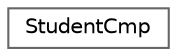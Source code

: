 digraph "Graphical Class Hierarchy"
{
 // LATEX_PDF_SIZE
  bgcolor="transparent";
  edge [fontname=Helvetica,fontsize=10,labelfontname=Helvetica,labelfontsize=10];
  node [fontname=Helvetica,fontsize=10,shape=box,height=0.2,width=0.4];
  rankdir="LR";
  Node0 [label="StudentCmp",height=0.2,width=0.4,color="grey40", fillcolor="white", style="filled",URL="$struct_student_cmp.html",tooltip=" "];
}
